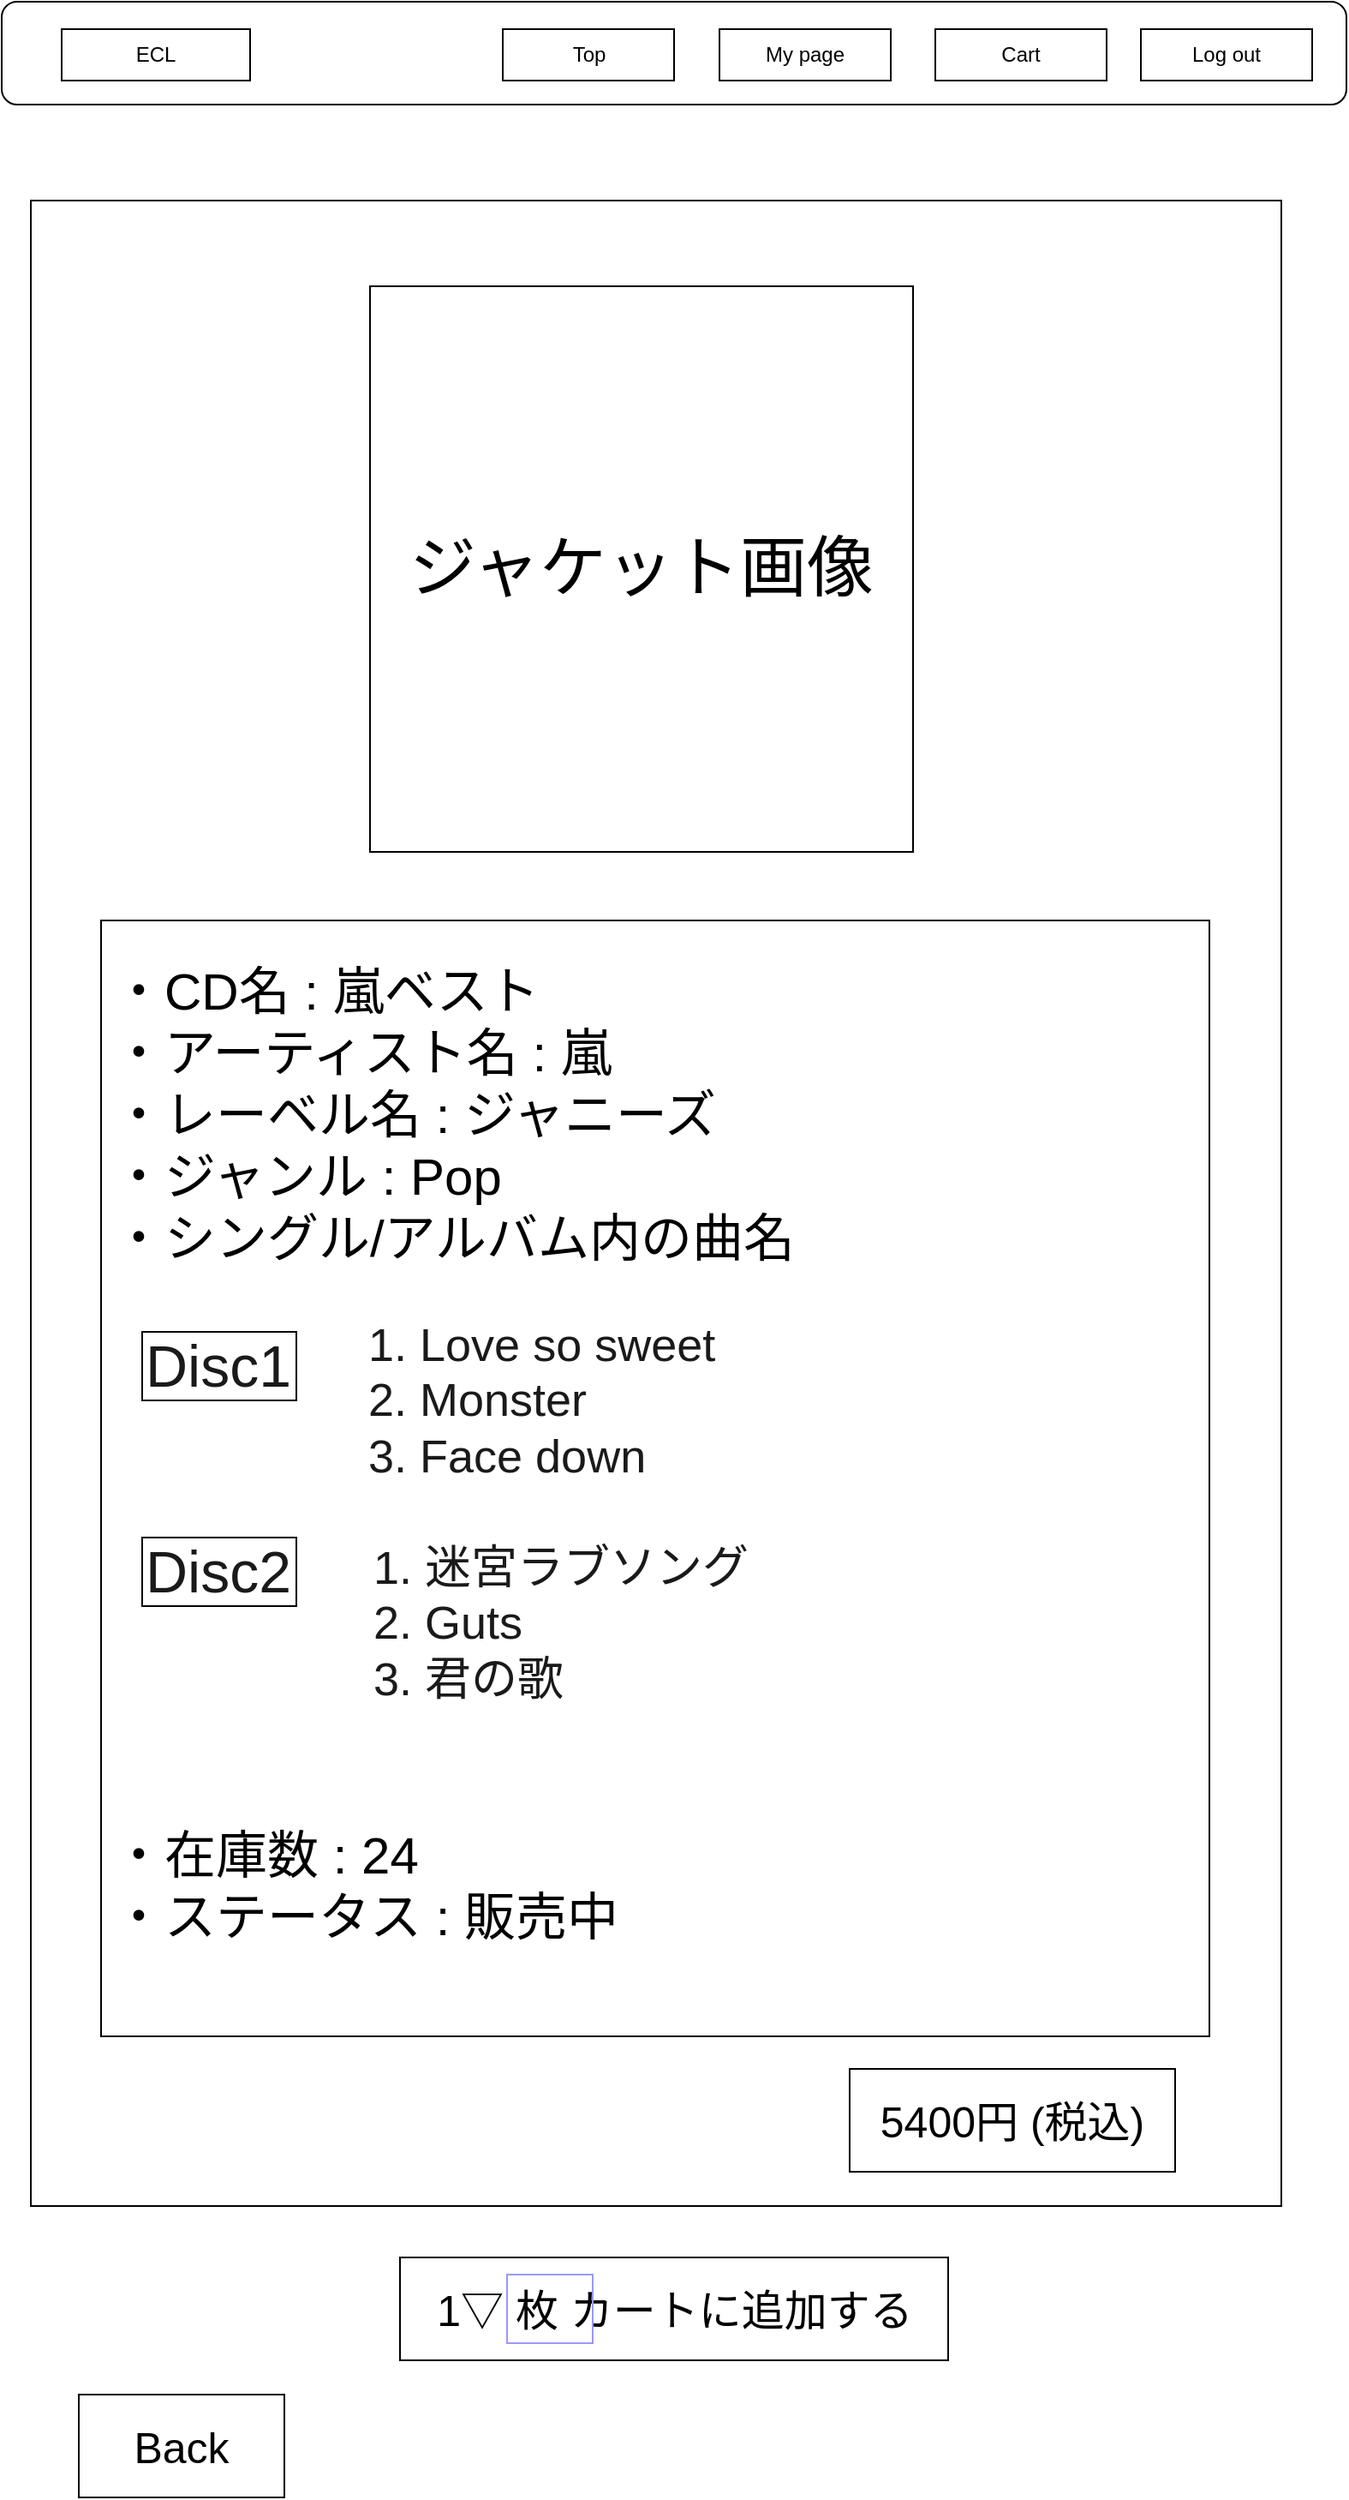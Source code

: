 <mxfile version="10.8.8" type="github"><diagram id="8jeaP6Rzl2V2_nkdzuDP" name="Ã£ÂÂÃ£ÂÂ¼Ã£ÂÂ¸1"><mxGraphModel dx="918" dy="648" grid="1" gridSize="10" guides="1" tooltips="1" connect="1" arrows="1" fold="1" page="1" pageScale="1" pageWidth="827" pageHeight="1169" math="0" shadow="0"><root><mxCell id="0"/><mxCell id="1" parent="0"/><mxCell id="rbXMx-kqyaIeu1hsT0dI-1" value="" style="rounded=0;whiteSpace=wrap;html=1;" parent="1" vertex="1"><mxGeometry x="42" y="150" width="730" height="1170" as="geometry"/></mxCell><mxCell id="rbXMx-kqyaIeu1hsT0dI-2" value="&lt;font style=&quot;font-size: 39px&quot;&gt;ジャケット画像&lt;/font&gt;" style="rounded=0;whiteSpace=wrap;html=1;" parent="1" vertex="1"><mxGeometry x="240" y="200" width="317" height="330" as="geometry"/></mxCell><mxCell id="rbXMx-kqyaIeu1hsT0dI-3" value="&lt;span style=&quot;font-size: 25px&quot;&gt;1▽ 枚 カートに追加する&lt;/span&gt;" style="rounded=0;whiteSpace=wrap;html=1;" parent="1" vertex="1"><mxGeometry x="257.5" y="1350" width="320" height="60" as="geometry"/></mxCell><mxCell id="rbXMx-kqyaIeu1hsT0dI-4" value="" style="rounded=1;whiteSpace=wrap;html=1;" parent="1" vertex="1"><mxGeometry x="25" y="34" width="785" height="60" as="geometry"/></mxCell><mxCell id="rbXMx-kqyaIeu1hsT0dI-5" value="ECL" style="rounded=0;whiteSpace=wrap;html=1;" parent="1" vertex="1"><mxGeometry x="60" y="50" width="110" height="30" as="geometry"/></mxCell><mxCell id="rbXMx-kqyaIeu1hsT0dI-6" value="Top" style="rounded=0;whiteSpace=wrap;html=1;" parent="1" vertex="1"><mxGeometry x="317.5" y="50" width="100" height="30" as="geometry"/></mxCell><mxCell id="rbXMx-kqyaIeu1hsT0dI-7" value="Cart" style="rounded=0;whiteSpace=wrap;html=1;" parent="1" vertex="1"><mxGeometry x="570" y="50" width="100" height="30" as="geometry"/></mxCell><mxCell id="rbXMx-kqyaIeu1hsT0dI-8" value="Log out" style="rounded=0;whiteSpace=wrap;html=1;" parent="1" vertex="1"><mxGeometry x="690" y="50" width="100" height="30" as="geometry"/></mxCell><mxCell id="rbXMx-kqyaIeu1hsT0dI-9" value="My page" style="rounded=0;whiteSpace=wrap;html=1;" parent="1" vertex="1"><mxGeometry x="444" y="50" width="100" height="30" as="geometry"/></mxCell><mxCell id="rbXMx-kqyaIeu1hsT0dI-10" value="&lt;font style=&quot;font-size: 25px&quot;&gt;Back&lt;/font&gt;" style="rounded=0;whiteSpace=wrap;html=1;" parent="1" vertex="1"><mxGeometry x="70" y="1430" width="120" height="60" as="geometry"/></mxCell><mxCell id="rbXMx-kqyaIeu1hsT0dI-11" value="&lt;p style=&quot;line-height: 160%&quot;&gt;&lt;/p&gt;&lt;div style=&quot;text-align: left ; font-size: 30px&quot;&gt;&lt;span&gt;&lt;font style=&quot;font-size: 30px&quot;&gt;・CD名 : 嵐ベスト&amp;nbsp;&lt;/font&gt;&lt;/span&gt;&lt;/div&gt;&lt;div style=&quot;text-align: left ; font-size: 30px&quot;&gt;&lt;span&gt;&lt;font style=&quot;font-size: 30px&quot;&gt;・アーティスト名 : 嵐&lt;/font&gt;&lt;/span&gt;&lt;/div&gt;&lt;div style=&quot;text-align: left ; font-size: 30px&quot;&gt;&lt;span&gt;&lt;font style=&quot;font-size: 30px&quot;&gt;・レーベル名 : ジャニーズ&lt;/font&gt;&lt;/span&gt;&lt;/div&gt;&lt;div style=&quot;text-align: left ; font-size: 30px&quot;&gt;&lt;span&gt;&lt;font style=&quot;font-size: 30px&quot;&gt;・ジャンル : Pop&lt;/font&gt;&lt;/span&gt;&lt;/div&gt;&lt;div style=&quot;text-align: left ; font-size: 30px&quot;&gt;&lt;span&gt;&lt;font style=&quot;font-size: 30px&quot;&gt;・シングル/アルバム内の曲名&lt;/font&gt;&lt;/span&gt;&lt;/div&gt;&lt;div style=&quot;text-align: left ; font-size: 30px&quot;&gt;&lt;span&gt;&lt;font style=&quot;font-size: 30px&quot;&gt;　&lt;/font&gt;&lt;/span&gt;&lt;/div&gt;&lt;div style=&quot;text-align: left ; font-size: 30px&quot;&gt;&lt;br&gt;&lt;/div&gt;&lt;div style=&quot;text-align: left ; font-size: 30px&quot;&gt;&lt;span&gt;&lt;font style=&quot;font-size: 30px&quot;&gt;&lt;br&gt;&lt;/font&gt;&lt;/span&gt;&lt;/div&gt;&lt;div style=&quot;text-align: left ; font-size: 30px&quot;&gt;&lt;span&gt;&lt;font style=&quot;font-size: 30px&quot;&gt;&lt;br&gt;&lt;/font&gt;&lt;/span&gt;&lt;/div&gt;&lt;div style=&quot;text-align: left ; font-size: 30px&quot;&gt;&lt;span&gt;&lt;font style=&quot;font-size: 30px&quot;&gt;&lt;br&gt;&lt;/font&gt;&lt;/span&gt;&lt;/div&gt;&lt;div style=&quot;text-align: left ; font-size: 30px&quot;&gt;&lt;span&gt;&lt;font style=&quot;font-size: 30px&quot;&gt;&amp;nbsp; &amp;nbsp;&amp;nbsp;&lt;/font&gt;&lt;/span&gt;&lt;/div&gt;&lt;div style=&quot;text-align: left ; font-size: 30px&quot;&gt;&lt;span&gt;&lt;font style=&quot;font-size: 30px&quot;&gt;&lt;br&gt;&lt;/font&gt;&lt;/span&gt;&lt;/div&gt;&lt;div style=&quot;text-align: left ; font-size: 30px&quot;&gt;&lt;span&gt;&lt;font style=&quot;font-size: 30px&quot;&gt;&lt;br&gt;&lt;/font&gt;&lt;/span&gt;&lt;/div&gt;&lt;div style=&quot;text-align: left ; font-size: 30px&quot;&gt;&lt;br&gt;&lt;/div&gt;&lt;div style=&quot;text-align: left ; font-size: 30px&quot;&gt;&lt;span&gt;&lt;font style=&quot;font-size: 30px&quot;&gt;・在庫数 : 24&lt;/font&gt;&lt;/span&gt;&lt;/div&gt;&lt;div style=&quot;text-align: left ; font-size: 30px&quot;&gt;&lt;span&gt;&lt;font style=&quot;font-size: 30px&quot;&gt;・ステータス : 販売中&lt;/font&gt;&lt;/span&gt;&lt;/div&gt;&lt;p&gt;&lt;/p&gt;" style="rounded=0;whiteSpace=wrap;html=1;align=left;verticalAlign=top;spacing=7;" parent="1" vertex="1"><mxGeometry x="83" y="570" width="647" height="651" as="geometry"/></mxCell><mxCell id="rbXMx-kqyaIeu1hsT0dI-12" value="&lt;span style=&quot;font-size: 25px&quot;&gt;5400円 (税込)&lt;/span&gt;" style="rounded=0;whiteSpace=wrap;html=1;" parent="1" vertex="1"><mxGeometry x="520" y="1240" width="190" height="60" as="geometry"/></mxCell><mxCell id="DD62Kq2as3iIk4aPJmBO-1" value="Disc1" style="rounded=0;whiteSpace=wrap;html=1;fillColor=none;fontSize=34;fontColor=#1A1A1A;align=left;" parent="1" vertex="1"><mxGeometry x="107" y="810" width="90" height="40" as="geometry"/></mxCell><mxCell id="DD62Kq2as3iIk4aPJmBO-4" value="1. Love so sweet&lt;br style=&quot;font-size: 27px;&quot;&gt;2. Monster&lt;br style=&quot;font-size: 27px;&quot;&gt;3. Face down&lt;br style=&quot;font-size: 27px;&quot;&gt;" style="rounded=1;whiteSpace=wrap;html=1;fillColor=none;fontSize=27;fontColor=#1A1A1A;align=left;strokeColor=none;" parent="1" vertex="1"><mxGeometry x="237" y="820" width="393" height="60" as="geometry"/></mxCell><mxCell id="DD62Kq2as3iIk4aPJmBO-5" value="Disc2" style="rounded=0;whiteSpace=wrap;html=1;fillColor=none;fontSize=34;fontColor=#1A1A1A;align=left;" parent="1" vertex="1"><mxGeometry x="107" y="930" width="90" height="40" as="geometry"/></mxCell><mxCell id="DD62Kq2as3iIk4aPJmBO-6" value="1. 迷宮ラブソング&lt;br style=&quot;font-size: 27px&quot;&gt;2. Guts&lt;br style=&quot;font-size: 27px&quot;&gt;3. 君の歌&lt;br style=&quot;font-size: 27px&quot;&gt;" style="rounded=1;whiteSpace=wrap;html=1;fillColor=none;fontSize=27;fontColor=#1A1A1A;align=left;strokeColor=none;" parent="1" vertex="1"><mxGeometry x="240" y="950" width="393" height="60" as="geometry"/></mxCell><mxCell id="DD62Kq2as3iIk4aPJmBO-7" value="" style="rounded=0;whiteSpace=wrap;html=1;fillColor=none;fontSize=27;fontColor=#1A1A1A;align=left;strokeColor=#9999FF;" parent="1" vertex="1"><mxGeometry x="320" y="1360" width="50" height="40" as="geometry"/></mxCell></root></mxGraphModel></diagram></mxfile>